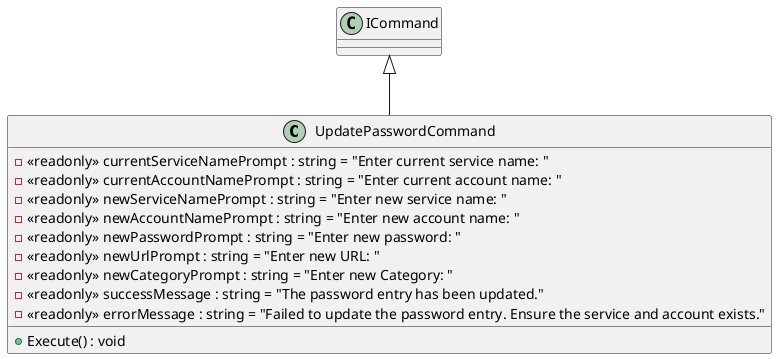 @startuml
class UpdatePasswordCommand {
    - <<readonly>> currentServiceNamePrompt : string = "Enter current service name: "
    - <<readonly>> currentAccountNamePrompt : string = "Enter current account name: "
    - <<readonly>> newServiceNamePrompt : string = "Enter new service name: "
    - <<readonly>> newAccountNamePrompt : string = "Enter new account name: "
    - <<readonly>> newPasswordPrompt : string = "Enter new password: "
    - <<readonly>> newUrlPrompt : string = "Enter new URL: "
    - <<readonly>> newCategoryPrompt : string = "Enter new Category: "
    - <<readonly>> successMessage : string = "The password entry has been updated."
    - <<readonly>> errorMessage : string = "Failed to update the password entry. Ensure the service and account exists."
    + Execute() : void
}
ICommand <|-- UpdatePasswordCommand
@enduml
